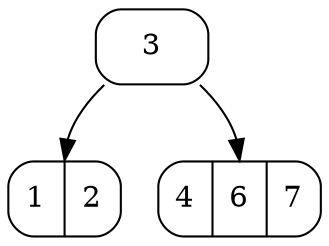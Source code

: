 digraph G {
1 [ shape = Mrecord, label = "3" ];
1 -> 2 [headport = n];
1 -> 3 [headport = n];
2 [ shape = Mrecord, label = "<f1> 1|<f2> 2" ];
3 [ shape = Mrecord, label = "<f1> 4|<f2> 6|<f3> 7" ];
}
